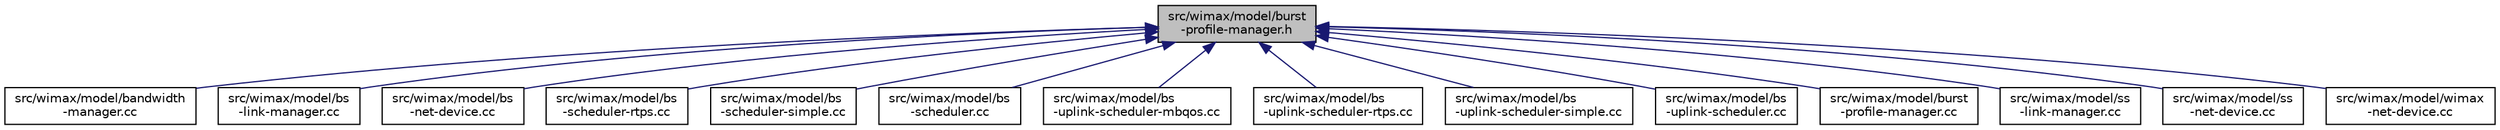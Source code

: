 digraph "src/wimax/model/burst-profile-manager.h"
{
 // LATEX_PDF_SIZE
  edge [fontname="Helvetica",fontsize="10",labelfontname="Helvetica",labelfontsize="10"];
  node [fontname="Helvetica",fontsize="10",shape=record];
  Node1 [label="src/wimax/model/burst\l-profile-manager.h",height=0.2,width=0.4,color="black", fillcolor="grey75", style="filled", fontcolor="black",tooltip=" "];
  Node1 -> Node2 [dir="back",color="midnightblue",fontsize="10",style="solid",fontname="Helvetica"];
  Node2 [label="src/wimax/model/bandwidth\l-manager.cc",height=0.2,width=0.4,color="black", fillcolor="white", style="filled",URL="$bandwidth-manager_8cc.html",tooltip=" "];
  Node1 -> Node3 [dir="back",color="midnightblue",fontsize="10",style="solid",fontname="Helvetica"];
  Node3 [label="src/wimax/model/bs\l-link-manager.cc",height=0.2,width=0.4,color="black", fillcolor="white", style="filled",URL="$bs-link-manager_8cc.html",tooltip=" "];
  Node1 -> Node4 [dir="back",color="midnightblue",fontsize="10",style="solid",fontname="Helvetica"];
  Node4 [label="src/wimax/model/bs\l-net-device.cc",height=0.2,width=0.4,color="black", fillcolor="white", style="filled",URL="$bs-net-device_8cc.html",tooltip=" "];
  Node1 -> Node5 [dir="back",color="midnightblue",fontsize="10",style="solid",fontname="Helvetica"];
  Node5 [label="src/wimax/model/bs\l-scheduler-rtps.cc",height=0.2,width=0.4,color="black", fillcolor="white", style="filled",URL="$bs-scheduler-rtps_8cc.html",tooltip=" "];
  Node1 -> Node6 [dir="back",color="midnightblue",fontsize="10",style="solid",fontname="Helvetica"];
  Node6 [label="src/wimax/model/bs\l-scheduler-simple.cc",height=0.2,width=0.4,color="black", fillcolor="white", style="filled",URL="$bs-scheduler-simple_8cc.html",tooltip=" "];
  Node1 -> Node7 [dir="back",color="midnightblue",fontsize="10",style="solid",fontname="Helvetica"];
  Node7 [label="src/wimax/model/bs\l-scheduler.cc",height=0.2,width=0.4,color="black", fillcolor="white", style="filled",URL="$bs-scheduler_8cc.html",tooltip=" "];
  Node1 -> Node8 [dir="back",color="midnightblue",fontsize="10",style="solid",fontname="Helvetica"];
  Node8 [label="src/wimax/model/bs\l-uplink-scheduler-mbqos.cc",height=0.2,width=0.4,color="black", fillcolor="white", style="filled",URL="$bs-uplink-scheduler-mbqos_8cc.html",tooltip=" "];
  Node1 -> Node9 [dir="back",color="midnightblue",fontsize="10",style="solid",fontname="Helvetica"];
  Node9 [label="src/wimax/model/bs\l-uplink-scheduler-rtps.cc",height=0.2,width=0.4,color="black", fillcolor="white", style="filled",URL="$bs-uplink-scheduler-rtps_8cc.html",tooltip=" "];
  Node1 -> Node10 [dir="back",color="midnightblue",fontsize="10",style="solid",fontname="Helvetica"];
  Node10 [label="src/wimax/model/bs\l-uplink-scheduler-simple.cc",height=0.2,width=0.4,color="black", fillcolor="white", style="filled",URL="$bs-uplink-scheduler-simple_8cc.html",tooltip=" "];
  Node1 -> Node11 [dir="back",color="midnightblue",fontsize="10",style="solid",fontname="Helvetica"];
  Node11 [label="src/wimax/model/bs\l-uplink-scheduler.cc",height=0.2,width=0.4,color="black", fillcolor="white", style="filled",URL="$bs-uplink-scheduler_8cc.html",tooltip=" "];
  Node1 -> Node12 [dir="back",color="midnightblue",fontsize="10",style="solid",fontname="Helvetica"];
  Node12 [label="src/wimax/model/burst\l-profile-manager.cc",height=0.2,width=0.4,color="black", fillcolor="white", style="filled",URL="$burst-profile-manager_8cc.html",tooltip=" "];
  Node1 -> Node13 [dir="back",color="midnightblue",fontsize="10",style="solid",fontname="Helvetica"];
  Node13 [label="src/wimax/model/ss\l-link-manager.cc",height=0.2,width=0.4,color="black", fillcolor="white", style="filled",URL="$ss-link-manager_8cc.html",tooltip=" "];
  Node1 -> Node14 [dir="back",color="midnightblue",fontsize="10",style="solid",fontname="Helvetica"];
  Node14 [label="src/wimax/model/ss\l-net-device.cc",height=0.2,width=0.4,color="black", fillcolor="white", style="filled",URL="$ss-net-device_8cc.html",tooltip=" "];
  Node1 -> Node15 [dir="back",color="midnightblue",fontsize="10",style="solid",fontname="Helvetica"];
  Node15 [label="src/wimax/model/wimax\l-net-device.cc",height=0.2,width=0.4,color="black", fillcolor="white", style="filled",URL="$wimax-net-device_8cc.html",tooltip=" "];
}
